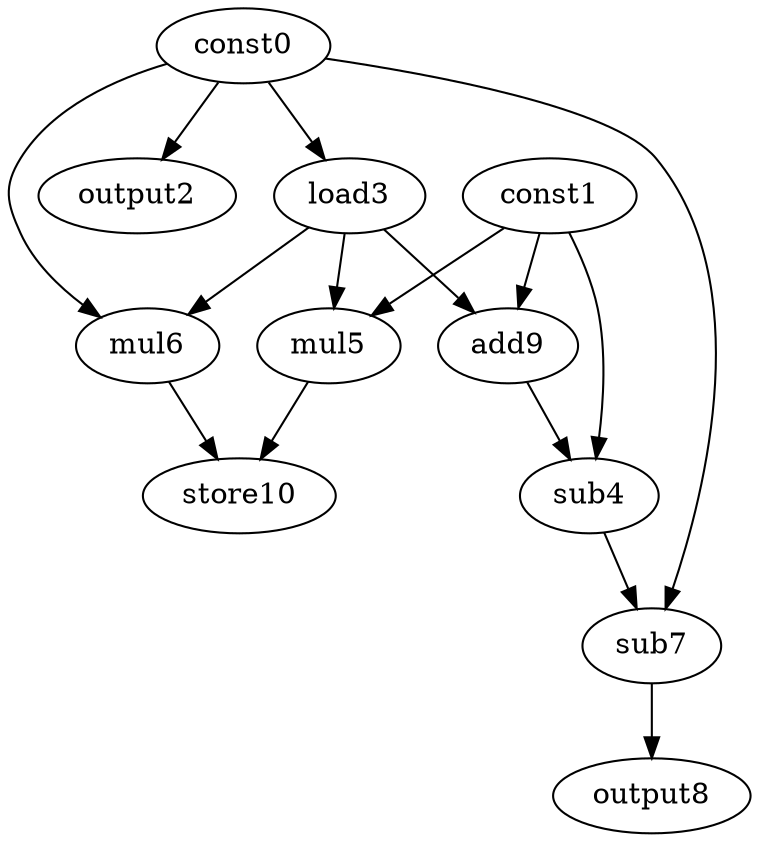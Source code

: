 digraph G { 
const0[opcode=const]; 
const1[opcode=const]; 
output2[opcode=output]; 
load3[opcode=load]; 
sub4[opcode=sub]; 
mul5[opcode=mul]; 
mul6[opcode=mul]; 
sub7[opcode=sub]; 
output8[opcode=output]; 
add9[opcode=add]; 
store10[opcode=store]; 
const0->output2[operand=0];
const0->load3[operand=0];
const1->mul5[operand=0];
load3->mul5[operand=1];
const0->mul6[operand=0];
load3->mul6[operand=1];
const1->add9[operand=0];
load3->add9[operand=1];
const1->sub4[operand=0];
add9->sub4[operand=1];
mul5->store10[operand=0];
mul6->store10[operand=1];
const0->sub7[operand=0];
sub4->sub7[operand=1];
sub7->output8[operand=0];
}
